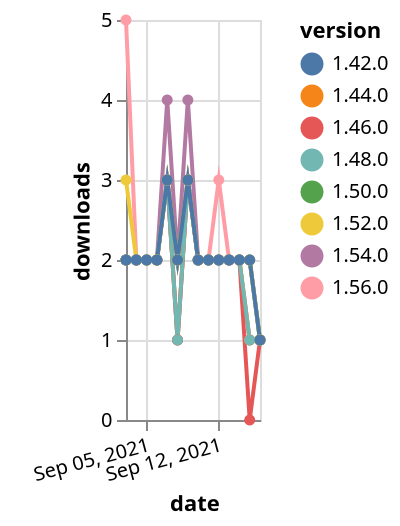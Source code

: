 {"$schema": "https://vega.github.io/schema/vega-lite/v5.json", "description": "A simple bar chart with embedded data.", "data": {"values": [{"date": "2021-09-03", "total": 224, "delta": 5, "version": "1.56.0"}, {"date": "2021-09-04", "total": 226, "delta": 2, "version": "1.56.0"}, {"date": "2021-09-05", "total": 228, "delta": 2, "version": "1.56.0"}, {"date": "2021-09-06", "total": 230, "delta": 2, "version": "1.56.0"}, {"date": "2021-09-07", "total": 233, "delta": 3, "version": "1.56.0"}, {"date": "2021-09-08", "total": 235, "delta": 2, "version": "1.56.0"}, {"date": "2021-09-09", "total": 238, "delta": 3, "version": "1.56.0"}, {"date": "2021-09-10", "total": 240, "delta": 2, "version": "1.56.0"}, {"date": "2021-09-11", "total": 242, "delta": 2, "version": "1.56.0"}, {"date": "2021-09-12", "total": 245, "delta": 3, "version": "1.56.0"}, {"date": "2021-09-13", "total": 247, "delta": 2, "version": "1.56.0"}, {"date": "2021-09-14", "total": 249, "delta": 2, "version": "1.56.0"}, {"date": "2021-09-15", "total": 250, "delta": 1, "version": "1.56.0"}, {"date": "2021-09-16", "total": 251, "delta": 1, "version": "1.56.0"}, {"date": "2021-09-03", "total": 695, "delta": 2, "version": "1.54.0"}, {"date": "2021-09-04", "total": 697, "delta": 2, "version": "1.54.0"}, {"date": "2021-09-05", "total": 699, "delta": 2, "version": "1.54.0"}, {"date": "2021-09-06", "total": 701, "delta": 2, "version": "1.54.0"}, {"date": "2021-09-07", "total": 705, "delta": 4, "version": "1.54.0"}, {"date": "2021-09-08", "total": 707, "delta": 2, "version": "1.54.0"}, {"date": "2021-09-09", "total": 711, "delta": 4, "version": "1.54.0"}, {"date": "2021-09-10", "total": 713, "delta": 2, "version": "1.54.0"}, {"date": "2021-09-11", "total": 715, "delta": 2, "version": "1.54.0"}, {"date": "2021-09-12", "total": 717, "delta": 2, "version": "1.54.0"}, {"date": "2021-09-13", "total": 719, "delta": 2, "version": "1.54.0"}, {"date": "2021-09-14", "total": 721, "delta": 2, "version": "1.54.0"}, {"date": "2021-09-15", "total": 723, "delta": 2, "version": "1.54.0"}, {"date": "2021-09-16", "total": 724, "delta": 1, "version": "1.54.0"}, {"date": "2021-09-03", "total": 1459, "delta": 2, "version": "1.50.0"}, {"date": "2021-09-04", "total": 1461, "delta": 2, "version": "1.50.0"}, {"date": "2021-09-05", "total": 1463, "delta": 2, "version": "1.50.0"}, {"date": "2021-09-06", "total": 1465, "delta": 2, "version": "1.50.0"}, {"date": "2021-09-07", "total": 1468, "delta": 3, "version": "1.50.0"}, {"date": "2021-09-08", "total": 1470, "delta": 2, "version": "1.50.0"}, {"date": "2021-09-09", "total": 1473, "delta": 3, "version": "1.50.0"}, {"date": "2021-09-10", "total": 1475, "delta": 2, "version": "1.50.0"}, {"date": "2021-09-11", "total": 1477, "delta": 2, "version": "1.50.0"}, {"date": "2021-09-12", "total": 1479, "delta": 2, "version": "1.50.0"}, {"date": "2021-09-13", "total": 1481, "delta": 2, "version": "1.50.0"}, {"date": "2021-09-14", "total": 1483, "delta": 2, "version": "1.50.0"}, {"date": "2021-09-15", "total": 1485, "delta": 2, "version": "1.50.0"}, {"date": "2021-09-16", "total": 1486, "delta": 1, "version": "1.50.0"}, {"date": "2021-09-03", "total": 2236, "delta": 2, "version": "1.44.0"}, {"date": "2021-09-04", "total": 2238, "delta": 2, "version": "1.44.0"}, {"date": "2021-09-05", "total": 2240, "delta": 2, "version": "1.44.0"}, {"date": "2021-09-06", "total": 2242, "delta": 2, "version": "1.44.0"}, {"date": "2021-09-07", "total": 2245, "delta": 3, "version": "1.44.0"}, {"date": "2021-09-08", "total": 2246, "delta": 1, "version": "1.44.0"}, {"date": "2021-09-09", "total": 2249, "delta": 3, "version": "1.44.0"}, {"date": "2021-09-10", "total": 2251, "delta": 2, "version": "1.44.0"}, {"date": "2021-09-11", "total": 2253, "delta": 2, "version": "1.44.0"}, {"date": "2021-09-12", "total": 2255, "delta": 2, "version": "1.44.0"}, {"date": "2021-09-13", "total": 2257, "delta": 2, "version": "1.44.0"}, {"date": "2021-09-14", "total": 2259, "delta": 2, "version": "1.44.0"}, {"date": "2021-09-15", "total": 2260, "delta": 1, "version": "1.44.0"}, {"date": "2021-09-16", "total": 2261, "delta": 1, "version": "1.44.0"}, {"date": "2021-09-03", "total": 2014, "delta": 2, "version": "1.46.0"}, {"date": "2021-09-04", "total": 2016, "delta": 2, "version": "1.46.0"}, {"date": "2021-09-05", "total": 2018, "delta": 2, "version": "1.46.0"}, {"date": "2021-09-06", "total": 2020, "delta": 2, "version": "1.46.0"}, {"date": "2021-09-07", "total": 2023, "delta": 3, "version": "1.46.0"}, {"date": "2021-09-08", "total": 2024, "delta": 1, "version": "1.46.0"}, {"date": "2021-09-09", "total": 2027, "delta": 3, "version": "1.46.0"}, {"date": "2021-09-10", "total": 2029, "delta": 2, "version": "1.46.0"}, {"date": "2021-09-11", "total": 2031, "delta": 2, "version": "1.46.0"}, {"date": "2021-09-12", "total": 2033, "delta": 2, "version": "1.46.0"}, {"date": "2021-09-13", "total": 2035, "delta": 2, "version": "1.46.0"}, {"date": "2021-09-14", "total": 2037, "delta": 2, "version": "1.46.0"}, {"date": "2021-09-15", "total": 2037, "delta": 0, "version": "1.46.0"}, {"date": "2021-09-16", "total": 2038, "delta": 1, "version": "1.46.0"}, {"date": "2021-09-03", "total": 1005, "delta": 3, "version": "1.52.0"}, {"date": "2021-09-04", "total": 1007, "delta": 2, "version": "1.52.0"}, {"date": "2021-09-05", "total": 1009, "delta": 2, "version": "1.52.0"}, {"date": "2021-09-06", "total": 1011, "delta": 2, "version": "1.52.0"}, {"date": "2021-09-07", "total": 1014, "delta": 3, "version": "1.52.0"}, {"date": "2021-09-08", "total": 1016, "delta": 2, "version": "1.52.0"}, {"date": "2021-09-09", "total": 1019, "delta": 3, "version": "1.52.0"}, {"date": "2021-09-10", "total": 1021, "delta": 2, "version": "1.52.0"}, {"date": "2021-09-11", "total": 1023, "delta": 2, "version": "1.52.0"}, {"date": "2021-09-12", "total": 1025, "delta": 2, "version": "1.52.0"}, {"date": "2021-09-13", "total": 1027, "delta": 2, "version": "1.52.0"}, {"date": "2021-09-14", "total": 1029, "delta": 2, "version": "1.52.0"}, {"date": "2021-09-15", "total": 1031, "delta": 2, "version": "1.52.0"}, {"date": "2021-09-16", "total": 1032, "delta": 1, "version": "1.52.0"}, {"date": "2021-09-03", "total": 1629, "delta": 2, "version": "1.48.0"}, {"date": "2021-09-04", "total": 1631, "delta": 2, "version": "1.48.0"}, {"date": "2021-09-05", "total": 1633, "delta": 2, "version": "1.48.0"}, {"date": "2021-09-06", "total": 1635, "delta": 2, "version": "1.48.0"}, {"date": "2021-09-07", "total": 1638, "delta": 3, "version": "1.48.0"}, {"date": "2021-09-08", "total": 1639, "delta": 1, "version": "1.48.0"}, {"date": "2021-09-09", "total": 1642, "delta": 3, "version": "1.48.0"}, {"date": "2021-09-10", "total": 1644, "delta": 2, "version": "1.48.0"}, {"date": "2021-09-11", "total": 1646, "delta": 2, "version": "1.48.0"}, {"date": "2021-09-12", "total": 1648, "delta": 2, "version": "1.48.0"}, {"date": "2021-09-13", "total": 1650, "delta": 2, "version": "1.48.0"}, {"date": "2021-09-14", "total": 1652, "delta": 2, "version": "1.48.0"}, {"date": "2021-09-15", "total": 1653, "delta": 1, "version": "1.48.0"}, {"date": "2021-09-16", "total": 1654, "delta": 1, "version": "1.48.0"}, {"date": "2021-09-03", "total": 2334, "delta": 2, "version": "1.42.0"}, {"date": "2021-09-04", "total": 2336, "delta": 2, "version": "1.42.0"}, {"date": "2021-09-05", "total": 2338, "delta": 2, "version": "1.42.0"}, {"date": "2021-09-06", "total": 2340, "delta": 2, "version": "1.42.0"}, {"date": "2021-09-07", "total": 2343, "delta": 3, "version": "1.42.0"}, {"date": "2021-09-08", "total": 2345, "delta": 2, "version": "1.42.0"}, {"date": "2021-09-09", "total": 2348, "delta": 3, "version": "1.42.0"}, {"date": "2021-09-10", "total": 2350, "delta": 2, "version": "1.42.0"}, {"date": "2021-09-11", "total": 2352, "delta": 2, "version": "1.42.0"}, {"date": "2021-09-12", "total": 2354, "delta": 2, "version": "1.42.0"}, {"date": "2021-09-13", "total": 2356, "delta": 2, "version": "1.42.0"}, {"date": "2021-09-14", "total": 2358, "delta": 2, "version": "1.42.0"}, {"date": "2021-09-15", "total": 2360, "delta": 2, "version": "1.42.0"}, {"date": "2021-09-16", "total": 2361, "delta": 1, "version": "1.42.0"}]}, "width": "container", "mark": {"type": "line", "point": {"filled": true}}, "encoding": {"x": {"field": "date", "type": "temporal", "timeUnit": "yearmonthdate", "title": "date", "axis": {"labelAngle": -15}}, "y": {"field": "delta", "type": "quantitative", "title": "downloads"}, "color": {"field": "version", "type": "nominal"}, "tooltip": {"field": "delta"}}}